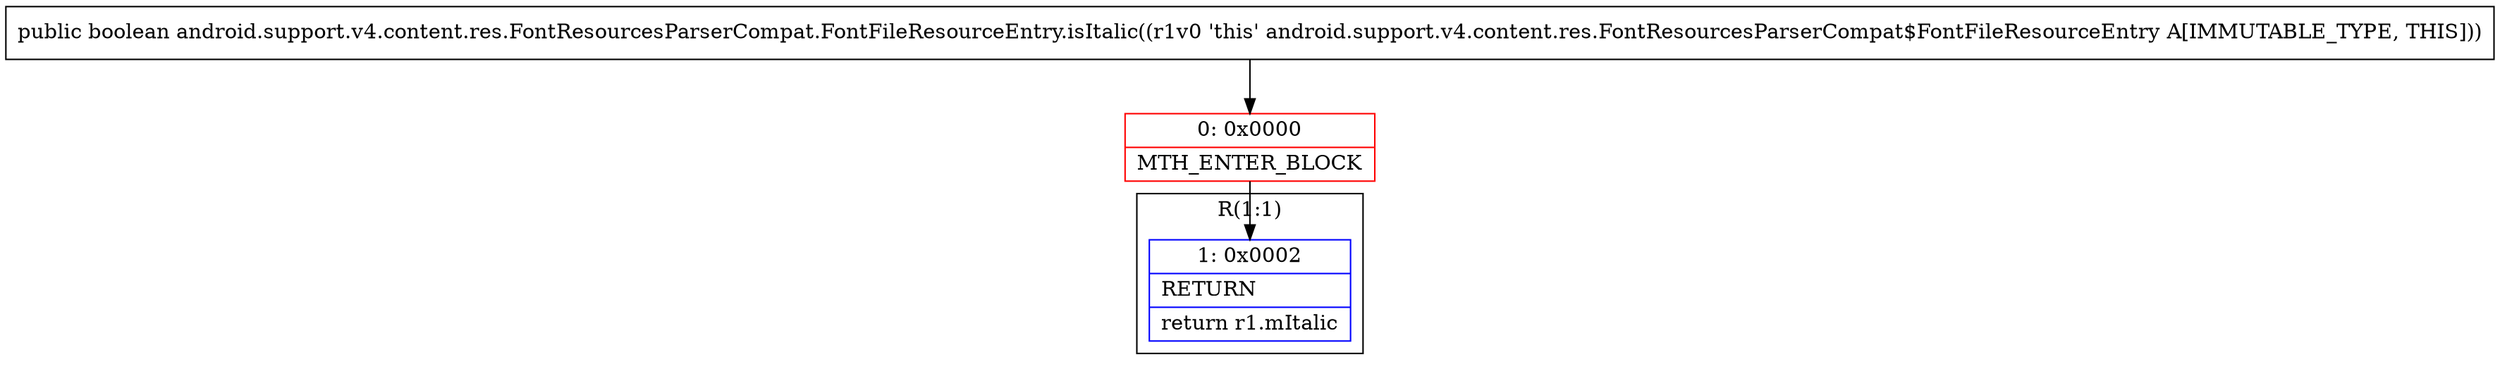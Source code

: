 digraph "CFG forandroid.support.v4.content.res.FontResourcesParserCompat.FontFileResourceEntry.isItalic()Z" {
subgraph cluster_Region_1181286448 {
label = "R(1:1)";
node [shape=record,color=blue];
Node_1 [shape=record,label="{1\:\ 0x0002|RETURN\l|return r1.mItalic\l}"];
}
Node_0 [shape=record,color=red,label="{0\:\ 0x0000|MTH_ENTER_BLOCK\l}"];
MethodNode[shape=record,label="{public boolean android.support.v4.content.res.FontResourcesParserCompat.FontFileResourceEntry.isItalic((r1v0 'this' android.support.v4.content.res.FontResourcesParserCompat$FontFileResourceEntry A[IMMUTABLE_TYPE, THIS])) }"];
MethodNode -> Node_0;
Node_0 -> Node_1;
}


